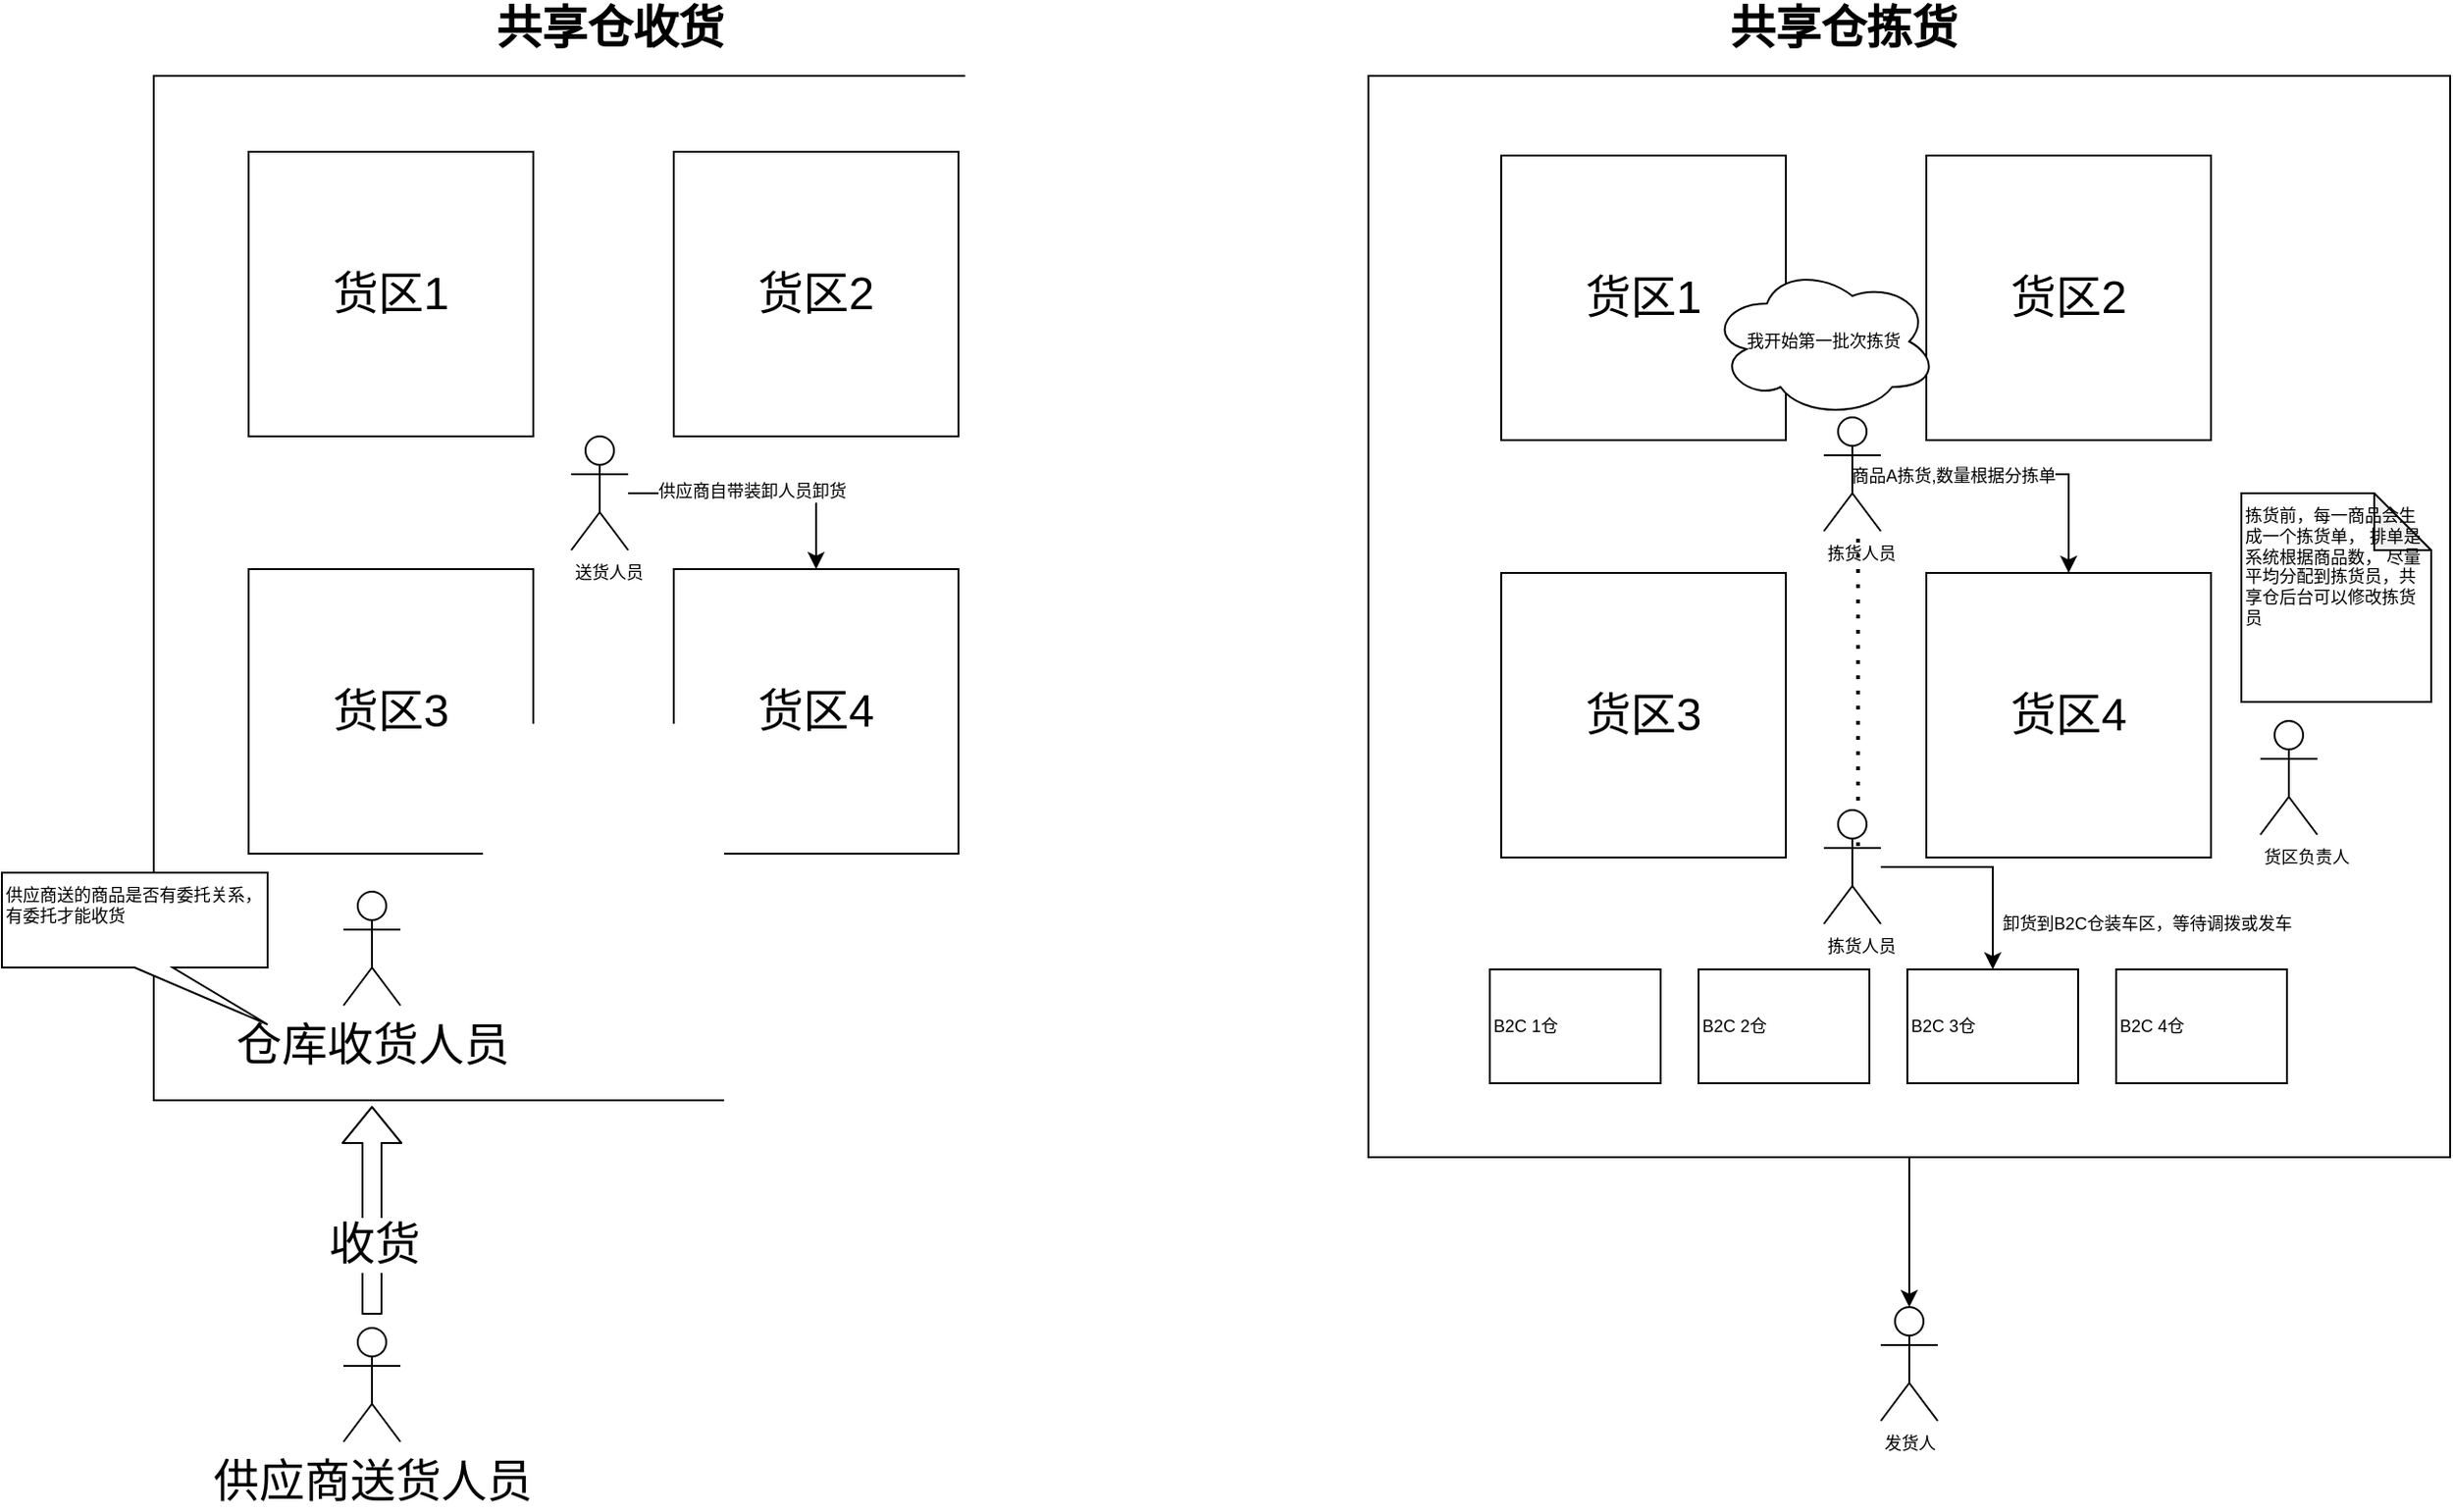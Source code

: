 <mxfile version="13.6.9" type="github">
  <diagram id="nBoRqi8an5nhjWi_EFpu" name="Page-1">
    <mxGraphModel dx="1874" dy="757" grid="1" gridSize="10" guides="1" tooltips="1" connect="1" arrows="1" fold="1" page="1" pageScale="1" pageWidth="1200" pageHeight="1920" math="0" shadow="0">
      <root>
        <mxCell id="0" />
        <mxCell id="1" parent="0" />
        <mxCell id="-klK-5MpFPl4CnDMqHUD-1" value="" style="whiteSpace=wrap;html=1;aspect=fixed;textOpacity=0;" vertex="1" parent="1">
          <mxGeometry x="140" y="60" width="540" height="540" as="geometry" />
        </mxCell>
        <mxCell id="-klK-5MpFPl4CnDMqHUD-2" value="共享仓收货" style="text;html=1;align=center;verticalAlign=middle;resizable=0;points=[];autosize=1;fontStyle=1;fontSize=24;" vertex="1" parent="1">
          <mxGeometry x="310" y="20" width="140" height="30" as="geometry" />
        </mxCell>
        <mxCell id="-klK-5MpFPl4CnDMqHUD-3" value="货区1" style="whiteSpace=wrap;html=1;aspect=fixed;fontSize=24;" vertex="1" parent="1">
          <mxGeometry x="190" y="100" width="150" height="150" as="geometry" />
        </mxCell>
        <mxCell id="-klK-5MpFPl4CnDMqHUD-4" value="货区2" style="whiteSpace=wrap;html=1;aspect=fixed;fontSize=24;" vertex="1" parent="1">
          <mxGeometry x="414" y="100" width="150" height="150" as="geometry" />
        </mxCell>
        <mxCell id="-klK-5MpFPl4CnDMqHUD-5" value="货区3" style="whiteSpace=wrap;html=1;aspect=fixed;fontSize=24;" vertex="1" parent="1">
          <mxGeometry x="190" y="320" width="150" height="150" as="geometry" />
        </mxCell>
        <mxCell id="-klK-5MpFPl4CnDMqHUD-6" value="货区4" style="whiteSpace=wrap;html=1;aspect=fixed;fontSize=24;" vertex="1" parent="1">
          <mxGeometry x="414" y="320" width="150" height="150" as="geometry" />
        </mxCell>
        <mxCell id="-klK-5MpFPl4CnDMqHUD-7" value="仓库收货人员" style="shape=umlActor;verticalLabelPosition=bottom;verticalAlign=top;html=1;outlineConnect=0;fontSize=24;" vertex="1" parent="1">
          <mxGeometry x="240" y="490" width="30" height="60" as="geometry" />
        </mxCell>
        <mxCell id="-klK-5MpFPl4CnDMqHUD-8" value="供应商送货人员" style="shape=umlActor;verticalLabelPosition=bottom;verticalAlign=top;html=1;outlineConnect=0;fontSize=24;" vertex="1" parent="1">
          <mxGeometry x="240" y="720" width="30" height="60" as="geometry" />
        </mxCell>
        <mxCell id="-klK-5MpFPl4CnDMqHUD-9" value="" style="shape=flexArrow;endArrow=classic;html=1;fontSize=24;" edge="1" parent="1">
          <mxGeometry width="50" height="50" relative="1" as="geometry">
            <mxPoint x="255" y="713" as="sourcePoint" />
            <mxPoint x="255" y="603" as="targetPoint" />
          </mxGeometry>
        </mxCell>
        <mxCell id="-klK-5MpFPl4CnDMqHUD-10" value="收货" style="edgeLabel;html=1;align=center;verticalAlign=middle;resizable=0;points=[];fontSize=24;" vertex="1" connectable="0" parent="-klK-5MpFPl4CnDMqHUD-9">
          <mxGeometry x="-0.327" y="-1" relative="1" as="geometry">
            <mxPoint as="offset" />
          </mxGeometry>
        </mxCell>
        <mxCell id="-klK-5MpFPl4CnDMqHUD-12" value="供应商送的商品是否有委托关系， 有委托才能收货" style="shape=callout;whiteSpace=wrap;html=1;perimeter=calloutPerimeter;fontSize=9;position2=1;align=left;verticalAlign=top;" vertex="1" parent="1">
          <mxGeometry x="60" y="480" width="140" height="80" as="geometry" />
        </mxCell>
        <mxCell id="-klK-5MpFPl4CnDMqHUD-14" value="" style="edgeStyle=orthogonalEdgeStyle;rounded=0;orthogonalLoop=1;jettySize=auto;html=1;fontSize=9;" edge="1" parent="1" source="-klK-5MpFPl4CnDMqHUD-13" target="-klK-5MpFPl4CnDMqHUD-6">
          <mxGeometry relative="1" as="geometry" />
        </mxCell>
        <mxCell id="-klK-5MpFPl4CnDMqHUD-15" value="供应商自带装卸人员卸货" style="edgeLabel;html=1;align=center;verticalAlign=middle;resizable=0;points=[];fontSize=9;" vertex="1" connectable="0" parent="-klK-5MpFPl4CnDMqHUD-14">
          <mxGeometry x="-0.065" y="1" relative="1" as="geometry">
            <mxPoint as="offset" />
          </mxGeometry>
        </mxCell>
        <mxCell id="-klK-5MpFPl4CnDMqHUD-13" value="送货人员" style="shape=umlActor;verticalLabelPosition=bottom;verticalAlign=top;html=1;outlineConnect=0;fontSize=9;align=left;" vertex="1" parent="1">
          <mxGeometry x="360" y="250" width="30" height="60" as="geometry" />
        </mxCell>
        <mxCell id="-klK-5MpFPl4CnDMqHUD-41" style="edgeStyle=orthogonalEdgeStyle;rounded=0;orthogonalLoop=1;jettySize=auto;html=1;entryX=0.5;entryY=0;entryDx=0;entryDy=0;entryPerimeter=0;fontSize=9;" edge="1" parent="1" source="-klK-5MpFPl4CnDMqHUD-16" target="-klK-5MpFPl4CnDMqHUD-38">
          <mxGeometry relative="1" as="geometry" />
        </mxCell>
        <mxCell id="-klK-5MpFPl4CnDMqHUD-16" value="" style="whiteSpace=wrap;html=1;aspect=fixed;textOpacity=0;" vertex="1" parent="1">
          <mxGeometry x="780" y="60" width="570" height="570" as="geometry" />
        </mxCell>
        <mxCell id="-klK-5MpFPl4CnDMqHUD-17" value="共享仓拣货" style="text;html=1;align=center;verticalAlign=middle;resizable=0;points=[];autosize=1;fontStyle=1;fontSize=24;" vertex="1" parent="1">
          <mxGeometry x="960" y="20" width="140" height="30" as="geometry" />
        </mxCell>
        <mxCell id="-klK-5MpFPl4CnDMqHUD-19" value="货区1" style="whiteSpace=wrap;html=1;aspect=fixed;fontSize=24;" vertex="1" parent="1">
          <mxGeometry x="850" y="102" width="150" height="150" as="geometry" />
        </mxCell>
        <mxCell id="-klK-5MpFPl4CnDMqHUD-20" value="货区2" style="whiteSpace=wrap;html=1;aspect=fixed;fontSize=24;" vertex="1" parent="1">
          <mxGeometry x="1074" y="102" width="150" height="150" as="geometry" />
        </mxCell>
        <mxCell id="-klK-5MpFPl4CnDMqHUD-21" value="货区3" style="whiteSpace=wrap;html=1;aspect=fixed;fontSize=24;" vertex="1" parent="1">
          <mxGeometry x="850" y="322" width="150" height="150" as="geometry" />
        </mxCell>
        <mxCell id="-klK-5MpFPl4CnDMqHUD-22" value="货区4" style="whiteSpace=wrap;html=1;aspect=fixed;fontSize=24;" vertex="1" parent="1">
          <mxGeometry x="1074" y="322" width="150" height="150" as="geometry" />
        </mxCell>
        <mxCell id="-klK-5MpFPl4CnDMqHUD-23" value="B2C 1仓" style="rounded=0;whiteSpace=wrap;html=1;fontSize=9;align=left;" vertex="1" parent="1">
          <mxGeometry x="844" y="531" width="90" height="60" as="geometry" />
        </mxCell>
        <mxCell id="-klK-5MpFPl4CnDMqHUD-24" value="B2C 2仓" style="rounded=0;whiteSpace=wrap;html=1;fontSize=9;align=left;" vertex="1" parent="1">
          <mxGeometry x="954" y="531" width="90" height="60" as="geometry" />
        </mxCell>
        <mxCell id="-klK-5MpFPl4CnDMqHUD-25" value="B2C 3仓" style="rounded=0;whiteSpace=wrap;html=1;fontSize=9;align=left;" vertex="1" parent="1">
          <mxGeometry x="1064" y="531" width="90" height="60" as="geometry" />
        </mxCell>
        <mxCell id="-klK-5MpFPl4CnDMqHUD-26" value="B2C 4仓" style="rounded=0;whiteSpace=wrap;html=1;fontSize=9;align=left;" vertex="1" parent="1">
          <mxGeometry x="1174" y="531" width="90" height="60" as="geometry" />
        </mxCell>
        <mxCell id="-klK-5MpFPl4CnDMqHUD-28" value="" style="edgeStyle=orthogonalEdgeStyle;rounded=0;orthogonalLoop=1;jettySize=auto;html=1;fontSize=9;" edge="1" parent="1" source="-klK-5MpFPl4CnDMqHUD-27" target="-klK-5MpFPl4CnDMqHUD-22">
          <mxGeometry relative="1" as="geometry" />
        </mxCell>
        <mxCell id="-klK-5MpFPl4CnDMqHUD-29" value="商品A拣货,数量根据分拣单" style="edgeLabel;html=1;align=center;verticalAlign=middle;resizable=0;points=[];fontSize=9;" vertex="1" connectable="0" parent="-klK-5MpFPl4CnDMqHUD-28">
          <mxGeometry x="-0.497" y="-1" relative="1" as="geometry">
            <mxPoint as="offset" />
          </mxGeometry>
        </mxCell>
        <mxCell id="-klK-5MpFPl4CnDMqHUD-27" value="拣货人员" style="shape=umlActor;verticalLabelPosition=bottom;verticalAlign=top;html=1;outlineConnect=0;fontSize=9;align=left;" vertex="1" parent="1">
          <mxGeometry x="1020" y="240" width="30" height="60" as="geometry" />
        </mxCell>
        <mxCell id="-klK-5MpFPl4CnDMqHUD-30" value="货区负责人" style="shape=umlActor;verticalLabelPosition=bottom;verticalAlign=top;html=1;outlineConnect=0;fontSize=9;align=left;" vertex="1" parent="1">
          <mxGeometry x="1250" y="400" width="30" height="60" as="geometry" />
        </mxCell>
        <mxCell id="-klK-5MpFPl4CnDMqHUD-32" value="拣货前，每一商品会生成一个拣货单， 排单是系统根据商品数， 尽量平均分配到拣货员，共享仓后台可以修改拣货员" style="shape=note;whiteSpace=wrap;html=1;backgroundOutline=1;darkOpacity=0.05;fontSize=9;align=left;verticalAlign=top;" vertex="1" parent="1">
          <mxGeometry x="1240" y="280" width="100" height="110" as="geometry" />
        </mxCell>
        <mxCell id="-klK-5MpFPl4CnDMqHUD-33" value="我开始第一批次拣货" style="ellipse;shape=cloud;whiteSpace=wrap;html=1;fontSize=9;align=center;" vertex="1" parent="1">
          <mxGeometry x="960" y="160" width="120" height="80" as="geometry" />
        </mxCell>
        <mxCell id="-klK-5MpFPl4CnDMqHUD-34" value="" style="endArrow=none;dashed=1;html=1;dashPattern=1 3;strokeWidth=2;fontSize=9;" edge="1" parent="1">
          <mxGeometry width="50" height="50" relative="1" as="geometry">
            <mxPoint x="1038" y="466" as="sourcePoint" />
            <mxPoint x="1038" y="300" as="targetPoint" />
          </mxGeometry>
        </mxCell>
        <mxCell id="-klK-5MpFPl4CnDMqHUD-36" value="" style="edgeStyle=orthogonalEdgeStyle;rounded=0;orthogonalLoop=1;jettySize=auto;html=1;fontSize=9;" edge="1" parent="1" source="-klK-5MpFPl4CnDMqHUD-35" target="-klK-5MpFPl4CnDMqHUD-25">
          <mxGeometry relative="1" as="geometry" />
        </mxCell>
        <mxCell id="-klK-5MpFPl4CnDMqHUD-37" value="卸货到B2C仓装车区，等待调拨或发车" style="edgeLabel;html=1;align=center;verticalAlign=middle;resizable=0;points=[];fontSize=9;" vertex="1" connectable="0" parent="-klK-5MpFPl4CnDMqHUD-36">
          <mxGeometry x="0.026" y="-18" relative="1" as="geometry">
            <mxPoint x="82" y="12" as="offset" />
          </mxGeometry>
        </mxCell>
        <mxCell id="-klK-5MpFPl4CnDMqHUD-35" value="拣货人员" style="shape=umlActor;verticalLabelPosition=bottom;verticalAlign=top;html=1;outlineConnect=0;fontSize=9;align=left;" vertex="1" parent="1">
          <mxGeometry x="1020" y="447" width="30" height="60" as="geometry" />
        </mxCell>
        <mxCell id="-klK-5MpFPl4CnDMqHUD-38" value="发货人" style="shape=umlActor;verticalLabelPosition=bottom;verticalAlign=top;html=1;outlineConnect=0;fontSize=9;align=left;" vertex="1" parent="1">
          <mxGeometry x="1050" y="709" width="30" height="60" as="geometry" />
        </mxCell>
      </root>
    </mxGraphModel>
  </diagram>
</mxfile>
